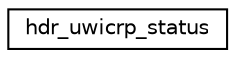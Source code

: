 digraph "Graphical Class Hierarchy"
{
 // LATEX_PDF_SIZE
  edge [fontname="Helvetica",fontsize="10",labelfontname="Helvetica",labelfontsize="10"];
  node [fontname="Helvetica",fontsize="10",shape=record];
  rankdir="LR";
  Node0 [label="hdr_uwicrp_status",height=0.2,width=0.4,color="black", fillcolor="white", style="filled",URL="$structhdr__uwicrp__status.html",tooltip="hdr_uwicrp_status describes status packets used by UWICRP"];
}
